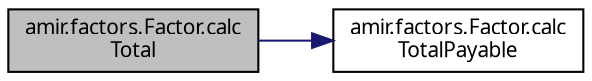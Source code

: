 digraph "amir.factors.Factor.calcTotal"
{
 // LATEX_PDF_SIZE
  edge [fontname="FreeSans.ttf",fontsize="10",labelfontname="FreeSans.ttf",labelfontsize="10"];
  node [fontname="FreeSans.ttf",fontsize="10",shape=record];
  rankdir="LR";
  Node1 [label="amir.factors.Factor.calc\lTotal",height=0.2,width=0.4,color="black", fillcolor="grey75", style="filled", fontcolor="black",tooltip=" "];
  Node1 -> Node2 [color="midnightblue",fontsize="10",style="solid",fontname="FreeSans.ttf"];
  Node2 [label="amir.factors.Factor.calc\lTotalPayable",height=0.2,width=0.4,color="black", fillcolor="white", style="filled",URL="$classamir_1_1factors_1_1_factor.html#a95cbfb1c8e7aec9b02ebcbc626b9b727",tooltip=" "];
}
